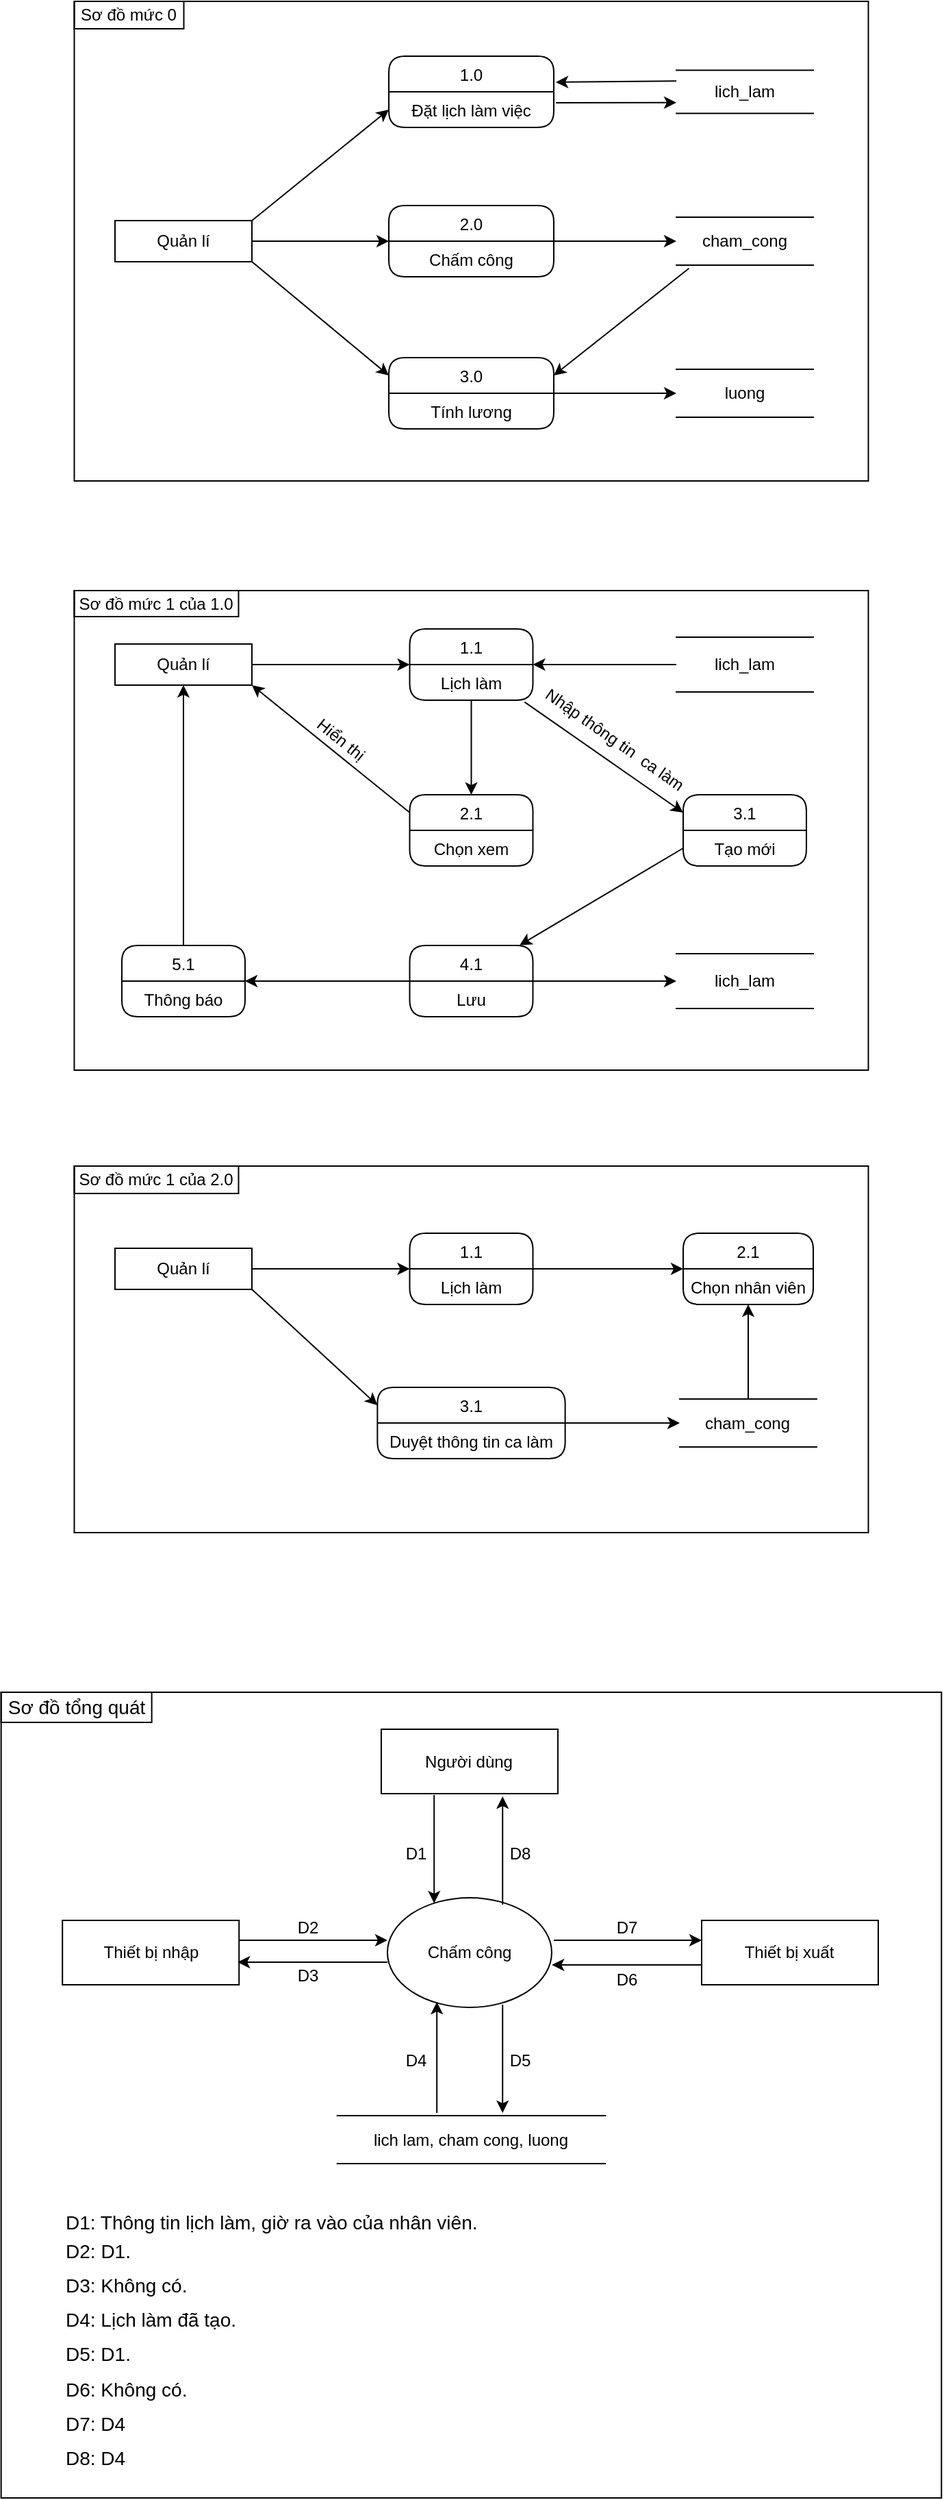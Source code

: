 <mxfile version="13.10.6" type="device"><diagram id="rfYBLAB06Kkq_Zz6uMWm" name="Page-1"><mxGraphModel dx="1422" dy="363" grid="0" gridSize="10" guides="1" tooltips="1" connect="1" arrows="1" fold="1" page="0" pageScale="1" pageWidth="850" pageHeight="1100" math="0" shadow="0"><root><mxCell id="0"/><mxCell id="1" parent="0"/><mxCell id="eXsigV1NWS5v42JP5NP9-116" value="" style="rounded=0;whiteSpace=wrap;html=1;fillColor=none;" parent="1" vertex="1"><mxGeometry x="36.82" y="1644" width="686.83" height="588" as="geometry"/></mxCell><mxCell id="eXsigV1NWS5v42JP5NP9-92" value="" style="rounded=0;whiteSpace=wrap;html=1;fillColor=none;" parent="1" vertex="1"><mxGeometry x="90.25" y="1260" width="580" height="267.5" as="geometry"/></mxCell><mxCell id="eXsigV1NWS5v42JP5NP9-76" value="" style="rounded=0;whiteSpace=wrap;html=1;fillColor=none;" parent="1" vertex="1"><mxGeometry x="90.24" y="840" width="580" height="350" as="geometry"/></mxCell><mxCell id="eXsigV1NWS5v42JP5NP9-44" value="" style="rounded=0;whiteSpace=wrap;html=1;fillColor=none;" parent="1" vertex="1"><mxGeometry x="90.25" y="410" width="580" height="350" as="geometry"/></mxCell><mxCell id="eXsigV1NWS5v42JP5NP9-28" style="edgeStyle=orthogonalEdgeStyle;rounded=0;orthogonalLoop=1;jettySize=auto;html=1;" parent="1" source="eXsigV1NWS5v42JP5NP9-21" target="eXsigV1NWS5v42JP5NP9-24" edge="1"><mxGeometry relative="1" as="geometry"/></mxCell><mxCell id="eXsigV1NWS5v42JP5NP9-21" value="Quản lí" style="rounded=0;whiteSpace=wrap;html=1;" parent="1" vertex="1"><mxGeometry x="120" y="570" width="100" height="30" as="geometry"/></mxCell><mxCell id="eXsigV1NWS5v42JP5NP9-22" value="1.0" style="swimlane;fontStyle=0;childLayout=stackLayout;horizontal=1;startSize=26;fillColor=none;horizontalStack=0;resizeParent=1;resizeParentMax=0;resizeLast=0;collapsible=1;marginBottom=0;rounded=1;" parent="1" vertex="1"><mxGeometry x="320" y="450" width="120.49" height="52" as="geometry"/></mxCell><mxCell id="eXsigV1NWS5v42JP5NP9-23" value="Đặt lịch làm việc" style="text;strokeColor=none;fillColor=none;align=center;verticalAlign=top;spacingLeft=4;spacingRight=4;overflow=hidden;rotatable=0;points=[[0,0.5],[1,0.5]];portConstraint=eastwest;" parent="eXsigV1NWS5v42JP5NP9-22" vertex="1"><mxGeometry y="26" width="120.49" height="26" as="geometry"/></mxCell><mxCell id="eXsigV1NWS5v42JP5NP9-40" style="edgeStyle=orthogonalEdgeStyle;rounded=0;orthogonalLoop=1;jettySize=auto;html=1;entryX=0;entryY=0.5;entryDx=0;entryDy=0;" parent="1" source="eXsigV1NWS5v42JP5NP9-24" target="eXsigV1NWS5v42JP5NP9-34" edge="1"><mxGeometry relative="1" as="geometry"/></mxCell><mxCell id="eXsigV1NWS5v42JP5NP9-24" value="2.0" style="swimlane;fontStyle=0;childLayout=stackLayout;horizontal=1;startSize=26;fillColor=none;horizontalStack=0;resizeParent=1;resizeParentMax=0;resizeLast=0;collapsible=1;marginBottom=0;rounded=1;" parent="1" vertex="1"><mxGeometry x="320" y="559" width="120.49" height="52" as="geometry"/></mxCell><mxCell id="eXsigV1NWS5v42JP5NP9-25" value="Chấm công" style="text;strokeColor=none;fillColor=none;align=center;verticalAlign=top;spacingLeft=4;spacingRight=4;overflow=hidden;rotatable=0;points=[[0,0.5],[1,0.5]];portConstraint=eastwest;" parent="eXsigV1NWS5v42JP5NP9-24" vertex="1"><mxGeometry y="26" width="120.49" height="26" as="geometry"/></mxCell><mxCell id="eXsigV1NWS5v42JP5NP9-42" style="edgeStyle=orthogonalEdgeStyle;rounded=0;orthogonalLoop=1;jettySize=auto;html=1;entryX=0;entryY=0.5;entryDx=0;entryDy=0;" parent="1" source="eXsigV1NWS5v42JP5NP9-26" target="eXsigV1NWS5v42JP5NP9-41" edge="1"><mxGeometry relative="1" as="geometry"/></mxCell><mxCell id="eXsigV1NWS5v42JP5NP9-26" value="3.0" style="swimlane;fontStyle=0;childLayout=stackLayout;horizontal=1;startSize=26;fillColor=none;horizontalStack=0;resizeParent=1;resizeParentMax=0;resizeLast=0;collapsible=1;marginBottom=0;rounded=1;" parent="1" vertex="1"><mxGeometry x="320" y="670" width="120.49" height="52" as="geometry"/></mxCell><mxCell id="eXsigV1NWS5v42JP5NP9-27" value="Tính lương" style="text;strokeColor=none;fillColor=none;align=center;verticalAlign=top;spacingLeft=4;spacingRight=4;overflow=hidden;rotatable=0;points=[[0,0.5],[1,0.5]];portConstraint=eastwest;" parent="eXsigV1NWS5v42JP5NP9-26" vertex="1"><mxGeometry y="26" width="120.49" height="26" as="geometry"/></mxCell><mxCell id="eXsigV1NWS5v42JP5NP9-30" value="" style="endArrow=classic;html=1;exitX=1;exitY=0;exitDx=0;exitDy=0;entryX=0;entryY=0.5;entryDx=0;entryDy=0;" parent="1" source="eXsigV1NWS5v42JP5NP9-21" target="eXsigV1NWS5v42JP5NP9-23" edge="1"><mxGeometry width="50" height="50" relative="1" as="geometry"><mxPoint x="170" y="520" as="sourcePoint"/><mxPoint x="220" y="470" as="targetPoint"/></mxGeometry></mxCell><mxCell id="eXsigV1NWS5v42JP5NP9-31" value="" style="endArrow=classic;html=1;exitX=1;exitY=1;exitDx=0;exitDy=0;entryX=0;entryY=0.25;entryDx=0;entryDy=0;" parent="1" source="eXsigV1NWS5v42JP5NP9-21" target="eXsigV1NWS5v42JP5NP9-26" edge="1"><mxGeometry width="50" height="50" relative="1" as="geometry"><mxPoint x="120" y="690" as="sourcePoint"/><mxPoint x="170" y="640" as="targetPoint"/></mxGeometry></mxCell><mxCell id="eXsigV1NWS5v42JP5NP9-33" value="lich_lam" style="shape=partialRectangle;whiteSpace=wrap;html=1;left=0;right=0;fillColor=none;rounded=1;align=center;" parent="1" vertex="1"><mxGeometry x="530" y="460.25" width="100" height="31.5" as="geometry"/></mxCell><mxCell id="eXsigV1NWS5v42JP5NP9-34" value="cham_cong" style="shape=partialRectangle;whiteSpace=wrap;html=1;left=0;right=0;fillColor=none;rounded=1;align=center;" parent="1" vertex="1"><mxGeometry x="530" y="567.5" width="100" height="35" as="geometry"/></mxCell><mxCell id="eXsigV1NWS5v42JP5NP9-36" value="" style="endArrow=classic;html=1;entryX=0;entryY=0.75;entryDx=0;entryDy=0;" parent="1" target="eXsigV1NWS5v42JP5NP9-33" edge="1"><mxGeometry width="50" height="50" relative="1" as="geometry"><mxPoint x="442" y="484" as="sourcePoint"/><mxPoint x="560" y="380" as="targetPoint"/></mxGeometry></mxCell><mxCell id="eXsigV1NWS5v42JP5NP9-38" value="" style="endArrow=classic;html=1;exitX=0;exitY=0.25;exitDx=0;exitDy=0;" parent="1" source="eXsigV1NWS5v42JP5NP9-33" edge="1"><mxGeometry width="50" height="50" relative="1" as="geometry"><mxPoint x="380" y="610" as="sourcePoint"/><mxPoint x="442" y="469" as="targetPoint"/></mxGeometry></mxCell><mxCell id="eXsigV1NWS5v42JP5NP9-41" value="luong" style="shape=partialRectangle;whiteSpace=wrap;html=1;left=0;right=0;fillColor=none;rounded=1;align=center;" parent="1" vertex="1"><mxGeometry x="530" y="678.5" width="100" height="35" as="geometry"/></mxCell><mxCell id="eXsigV1NWS5v42JP5NP9-43" value="" style="endArrow=classic;html=1;exitX=0.092;exitY=1.067;exitDx=0;exitDy=0;exitPerimeter=0;entryX=1;entryY=0.25;entryDx=0;entryDy=0;" parent="1" source="eXsigV1NWS5v42JP5NP9-34" target="eXsigV1NWS5v42JP5NP9-26" edge="1"><mxGeometry width="50" height="50" relative="1" as="geometry"><mxPoint x="520" y="850" as="sourcePoint"/><mxPoint x="570" y="800" as="targetPoint"/></mxGeometry></mxCell><mxCell id="eXsigV1NWS5v42JP5NP9-45" value="Sơ đồ mức 0" style="rounded=0;whiteSpace=wrap;html=1;fillColor=none;" parent="1" vertex="1"><mxGeometry x="90.25" y="410" width="80" height="20" as="geometry"/></mxCell><mxCell id="eXsigV1NWS5v42JP5NP9-53" style="edgeStyle=orthogonalEdgeStyle;rounded=0;orthogonalLoop=1;jettySize=auto;html=1;" parent="1" source="eXsigV1NWS5v42JP5NP9-46" target="eXsigV1NWS5v42JP5NP9-47" edge="1"><mxGeometry relative="1" as="geometry"/></mxCell><mxCell id="eXsigV1NWS5v42JP5NP9-46" value="Quản lí" style="rounded=0;whiteSpace=wrap;html=1;" parent="1" vertex="1"><mxGeometry x="119.99" y="879" width="100" height="30" as="geometry"/></mxCell><mxCell id="eXsigV1NWS5v42JP5NP9-58" style="edgeStyle=orthogonalEdgeStyle;rounded=0;orthogonalLoop=1;jettySize=auto;html=1;" parent="1" source="eXsigV1NWS5v42JP5NP9-47" target="eXsigV1NWS5v42JP5NP9-54" edge="1"><mxGeometry relative="1" as="geometry"/></mxCell><mxCell id="eXsigV1NWS5v42JP5NP9-47" value="1.1" style="swimlane;fontStyle=0;childLayout=stackLayout;horizontal=1;startSize=26;fillColor=none;horizontalStack=0;resizeParent=1;resizeParentMax=0;resizeLast=0;collapsible=1;marginBottom=0;rounded=1;" parent="1" vertex="1"><mxGeometry x="335.24" y="868" width="90" height="52" as="geometry"/></mxCell><mxCell id="eXsigV1NWS5v42JP5NP9-48" value="Lịch làm" style="text;strokeColor=none;fillColor=none;align=center;verticalAlign=top;spacingLeft=4;spacingRight=4;overflow=hidden;rotatable=0;points=[[0,0.5],[1,0.5]];portConstraint=eastwest;" parent="eXsigV1NWS5v42JP5NP9-47" vertex="1"><mxGeometry y="26" width="90" height="26" as="geometry"/></mxCell><mxCell id="eXsigV1NWS5v42JP5NP9-52" style="edgeStyle=orthogonalEdgeStyle;rounded=0;orthogonalLoop=1;jettySize=auto;html=1;" parent="1" source="eXsigV1NWS5v42JP5NP9-51" target="eXsigV1NWS5v42JP5NP9-47" edge="1"><mxGeometry relative="1" as="geometry"/></mxCell><mxCell id="eXsigV1NWS5v42JP5NP9-51" value="lich_lam" style="shape=partialRectangle;whiteSpace=wrap;html=1;left=0;right=0;fillColor=none;rounded=1;align=center;" parent="1" vertex="1"><mxGeometry x="529.99" y="874" width="100" height="40" as="geometry"/></mxCell><mxCell id="eXsigV1NWS5v42JP5NP9-54" value="2.1" style="swimlane;fontStyle=0;childLayout=stackLayout;horizontal=1;startSize=26;fillColor=none;horizontalStack=0;resizeParent=1;resizeParentMax=0;resizeLast=0;collapsible=1;marginBottom=0;rounded=1;" parent="1" vertex="1"><mxGeometry x="335.24" y="989" width="90" height="52" as="geometry"/></mxCell><mxCell id="eXsigV1NWS5v42JP5NP9-55" value="Chọn xem" style="text;strokeColor=none;fillColor=none;align=center;verticalAlign=top;spacingLeft=4;spacingRight=4;overflow=hidden;rotatable=0;points=[[0,0.5],[1,0.5]];portConstraint=eastwest;" parent="eXsigV1NWS5v42JP5NP9-54" vertex="1"><mxGeometry y="26" width="90" height="26" as="geometry"/></mxCell><mxCell id="eXsigV1NWS5v42JP5NP9-56" value="" style="endArrow=classic;html=1;exitX=0;exitY=0.25;exitDx=0;exitDy=0;entryX=1;entryY=1;entryDx=0;entryDy=0;" parent="1" source="eXsigV1NWS5v42JP5NP9-54" target="eXsigV1NWS5v42JP5NP9-46" edge="1"><mxGeometry width="50" height="50" relative="1" as="geometry"><mxPoint x="29.99" y="1069" as="sourcePoint"/><mxPoint x="79.99" y="1019" as="targetPoint"/></mxGeometry></mxCell><mxCell id="eXsigV1NWS5v42JP5NP9-57" value="Hiển thị" style="text;html=1;strokeColor=none;fillColor=none;align=center;verticalAlign=middle;whiteSpace=wrap;rounded=0;rotation=39;" parent="1" vertex="1"><mxGeometry x="259.99" y="939" width="50" height="20" as="geometry"/></mxCell><mxCell id="eXsigV1NWS5v42JP5NP9-59" value="3.1" style="swimlane;fontStyle=0;childLayout=stackLayout;horizontal=1;startSize=26;fillColor=none;horizontalStack=0;resizeParent=1;resizeParentMax=0;resizeLast=0;collapsible=1;marginBottom=0;rounded=1;" parent="1" vertex="1"><mxGeometry x="534.99" y="989" width="90" height="52" as="geometry"/></mxCell><mxCell id="eXsigV1NWS5v42JP5NP9-60" value="Tạo mới" style="text;strokeColor=none;fillColor=none;align=center;verticalAlign=top;spacingLeft=4;spacingRight=4;overflow=hidden;rotatable=0;points=[[0,0.5],[1,0.5]];portConstraint=eastwest;" parent="eXsigV1NWS5v42JP5NP9-59" vertex="1"><mxGeometry y="26" width="90" height="26" as="geometry"/></mxCell><mxCell id="eXsigV1NWS5v42JP5NP9-61" value="" style="endArrow=classic;html=1;exitX=0.932;exitY=1.051;exitDx=0;exitDy=0;exitPerimeter=0;entryX=0;entryY=0.25;entryDx=0;entryDy=0;" parent="1" source="eXsigV1NWS5v42JP5NP9-48" target="eXsigV1NWS5v42JP5NP9-59" edge="1"><mxGeometry width="50" height="50" relative="1" as="geometry"><mxPoint x="389.99" y="1009" as="sourcePoint"/><mxPoint x="439.99" y="959" as="targetPoint"/></mxGeometry></mxCell><mxCell id="eXsigV1NWS5v42JP5NP9-62" value="Nhập thông tin&amp;nbsp; ca làm" style="text;html=1;strokeColor=none;fillColor=none;align=center;verticalAlign=middle;whiteSpace=wrap;rounded=0;rotation=35;" parent="1" vertex="1"><mxGeometry x="419.99" y="939" width="130" height="20" as="geometry"/></mxCell><mxCell id="eXsigV1NWS5v42JP5NP9-68" style="edgeStyle=orthogonalEdgeStyle;rounded=0;orthogonalLoop=1;jettySize=auto;html=1;" parent="1" source="eXsigV1NWS5v42JP5NP9-63" target="eXsigV1NWS5v42JP5NP9-66" edge="1"><mxGeometry relative="1" as="geometry"/></mxCell><mxCell id="eXsigV1NWS5v42JP5NP9-73" style="edgeStyle=orthogonalEdgeStyle;rounded=0;orthogonalLoop=1;jettySize=auto;html=1;entryX=0;entryY=0.5;entryDx=0;entryDy=0;" parent="1" source="eXsigV1NWS5v42JP5NP9-63" target="eXsigV1NWS5v42JP5NP9-69" edge="1"><mxGeometry relative="1" as="geometry"/></mxCell><mxCell id="eXsigV1NWS5v42JP5NP9-63" value="4.1" style="swimlane;fontStyle=0;childLayout=stackLayout;horizontal=1;startSize=26;fillColor=none;horizontalStack=0;resizeParent=1;resizeParentMax=0;resizeLast=0;collapsible=1;marginBottom=0;rounded=1;" parent="1" vertex="1"><mxGeometry x="335.24" y="1099" width="90" height="52" as="geometry"/></mxCell><mxCell id="eXsigV1NWS5v42JP5NP9-64" value="Lưu" style="text;strokeColor=none;fillColor=none;align=center;verticalAlign=top;spacingLeft=4;spacingRight=4;overflow=hidden;rotatable=0;points=[[0,0.5],[1,0.5]];portConstraint=eastwest;" parent="eXsigV1NWS5v42JP5NP9-63" vertex="1"><mxGeometry y="26" width="90" height="26" as="geometry"/></mxCell><mxCell id="eXsigV1NWS5v42JP5NP9-75" style="edgeStyle=orthogonalEdgeStyle;rounded=0;orthogonalLoop=1;jettySize=auto;html=1;" parent="1" source="eXsigV1NWS5v42JP5NP9-66" target="eXsigV1NWS5v42JP5NP9-46" edge="1"><mxGeometry relative="1" as="geometry"/></mxCell><mxCell id="eXsigV1NWS5v42JP5NP9-66" value="5.1" style="swimlane;fontStyle=0;childLayout=stackLayout;horizontal=1;startSize=26;fillColor=none;horizontalStack=0;resizeParent=1;resizeParentMax=0;resizeLast=0;collapsible=1;marginBottom=0;rounded=1;" parent="1" vertex="1"><mxGeometry x="124.99" y="1099" width="90" height="52" as="geometry"/></mxCell><mxCell id="eXsigV1NWS5v42JP5NP9-67" value="Thông báo" style="text;strokeColor=none;fillColor=none;align=center;verticalAlign=top;spacingLeft=4;spacingRight=4;overflow=hidden;rotatable=0;points=[[0,0.5],[1,0.5]];portConstraint=eastwest;" parent="eXsigV1NWS5v42JP5NP9-66" vertex="1"><mxGeometry y="26" width="90" height="26" as="geometry"/></mxCell><mxCell id="eXsigV1NWS5v42JP5NP9-69" value="lich_lam" style="shape=partialRectangle;whiteSpace=wrap;html=1;left=0;right=0;fillColor=none;rounded=1;align=center;" parent="1" vertex="1"><mxGeometry x="529.99" y="1105" width="100" height="40" as="geometry"/></mxCell><mxCell id="eXsigV1NWS5v42JP5NP9-72" value="" style="endArrow=classic;html=1;exitX=0;exitY=0.5;exitDx=0;exitDy=0;entryX=0.892;entryY=-0.003;entryDx=0;entryDy=0;entryPerimeter=0;" parent="1" source="eXsigV1NWS5v42JP5NP9-60" target="eXsigV1NWS5v42JP5NP9-63" edge="1"><mxGeometry width="50" height="50" relative="1" as="geometry"><mxPoint x="369.99" y="1079" as="sourcePoint"/><mxPoint x="419.99" y="1029" as="targetPoint"/></mxGeometry></mxCell><mxCell id="eXsigV1NWS5v42JP5NP9-77" value="Sơ đồ mức 1 của 1.0" style="rounded=0;whiteSpace=wrap;html=1;fillColor=none;" parent="1" vertex="1"><mxGeometry x="90.24" y="840" width="120" height="19" as="geometry"/></mxCell><mxCell id="eXsigV1NWS5v42JP5NP9-82" style="edgeStyle=orthogonalEdgeStyle;rounded=0;orthogonalLoop=1;jettySize=auto;html=1;" parent="1" source="eXsigV1NWS5v42JP5NP9-78" target="eXsigV1NWS5v42JP5NP9-80" edge="1"><mxGeometry relative="1" as="geometry"/></mxCell><mxCell id="eXsigV1NWS5v42JP5NP9-78" value="Quản lí" style="rounded=0;whiteSpace=wrap;html=1;" parent="1" vertex="1"><mxGeometry x="119.99" y="1320" width="100" height="30" as="geometry"/></mxCell><mxCell id="eXsigV1NWS5v42JP5NP9-85" style="edgeStyle=orthogonalEdgeStyle;rounded=0;orthogonalLoop=1;jettySize=auto;html=1;" parent="1" source="eXsigV1NWS5v42JP5NP9-80" target="eXsigV1NWS5v42JP5NP9-83" edge="1"><mxGeometry relative="1" as="geometry"/></mxCell><mxCell id="eXsigV1NWS5v42JP5NP9-80" value="1.1" style="swimlane;fontStyle=0;childLayout=stackLayout;horizontal=1;startSize=26;fillColor=none;horizontalStack=0;resizeParent=1;resizeParentMax=0;resizeLast=0;collapsible=1;marginBottom=0;rounded=1;" parent="1" vertex="1"><mxGeometry x="335.24" y="1309" width="90" height="52" as="geometry"/></mxCell><mxCell id="eXsigV1NWS5v42JP5NP9-81" value="Lịch làm" style="text;strokeColor=none;fillColor=none;align=center;verticalAlign=top;spacingLeft=4;spacingRight=4;overflow=hidden;rotatable=0;points=[[0,0.5],[1,0.5]];portConstraint=eastwest;" parent="eXsigV1NWS5v42JP5NP9-80" vertex="1"><mxGeometry y="26" width="90" height="26" as="geometry"/></mxCell><mxCell id="eXsigV1NWS5v42JP5NP9-83" value="2.1" style="swimlane;fontStyle=0;childLayout=stackLayout;horizontal=1;startSize=26;fillColor=none;horizontalStack=0;resizeParent=1;resizeParentMax=0;resizeLast=0;collapsible=1;marginBottom=0;rounded=1;" parent="1" vertex="1"><mxGeometry x="534.99" y="1309" width="95.01" height="52" as="geometry"/></mxCell><mxCell id="eXsigV1NWS5v42JP5NP9-84" value="Chọn nhân viên" style="text;strokeColor=none;fillColor=none;align=center;verticalAlign=top;spacingLeft=4;spacingRight=4;overflow=hidden;rotatable=0;points=[[0,0.5],[1,0.5]];portConstraint=eastwest;" parent="eXsigV1NWS5v42JP5NP9-83" vertex="1"><mxGeometry y="26" width="95.01" height="26" as="geometry"/></mxCell><mxCell id="eXsigV1NWS5v42JP5NP9-87" style="edgeStyle=orthogonalEdgeStyle;rounded=0;orthogonalLoop=1;jettySize=auto;html=1;" parent="1" source="eXsigV1NWS5v42JP5NP9-86" target="eXsigV1NWS5v42JP5NP9-83" edge="1"><mxGeometry relative="1" as="geometry"/></mxCell><mxCell id="eXsigV1NWS5v42JP5NP9-86" value="cham_cong" style="shape=partialRectangle;whiteSpace=wrap;html=1;left=0;right=0;fillColor=none;rounded=1;align=center;" parent="1" vertex="1"><mxGeometry x="532.49" y="1430" width="100" height="35" as="geometry"/></mxCell><mxCell id="eXsigV1NWS5v42JP5NP9-91" style="edgeStyle=orthogonalEdgeStyle;rounded=0;orthogonalLoop=1;jettySize=auto;html=1;entryX=0;entryY=0.5;entryDx=0;entryDy=0;" parent="1" source="eXsigV1NWS5v42JP5NP9-88" target="eXsigV1NWS5v42JP5NP9-86" edge="1"><mxGeometry relative="1" as="geometry"/></mxCell><mxCell id="eXsigV1NWS5v42JP5NP9-88" value="3.1" style="swimlane;fontStyle=0;childLayout=stackLayout;horizontal=1;startSize=26;fillColor=none;horizontalStack=0;resizeParent=1;resizeParentMax=0;resizeLast=0;collapsible=1;marginBottom=0;rounded=1;" parent="1" vertex="1"><mxGeometry x="311.67" y="1421.5" width="137.14" height="52" as="geometry"/></mxCell><mxCell id="eXsigV1NWS5v42JP5NP9-89" value="Duyệt thông tin ca làm" style="text;strokeColor=none;fillColor=none;align=center;verticalAlign=top;spacingLeft=4;spacingRight=4;overflow=hidden;rotatable=0;points=[[0,0.5],[1,0.5]];portConstraint=eastwest;" parent="eXsigV1NWS5v42JP5NP9-88" vertex="1"><mxGeometry y="26" width="137.14" height="26" as="geometry"/></mxCell><mxCell id="eXsigV1NWS5v42JP5NP9-90" value="" style="endArrow=classic;html=1;exitX=1;exitY=1;exitDx=0;exitDy=0;entryX=0;entryY=0.25;entryDx=0;entryDy=0;" parent="1" source="eXsigV1NWS5v42JP5NP9-78" target="eXsigV1NWS5v42JP5NP9-88" edge="1"><mxGeometry width="50" height="50" relative="1" as="geometry"><mxPoint x="370" y="1440" as="sourcePoint"/><mxPoint x="420" y="1390" as="targetPoint"/></mxGeometry></mxCell><mxCell id="eXsigV1NWS5v42JP5NP9-93" value="Sơ đồ mức 1 của 2.0" style="rounded=0;whiteSpace=wrap;html=1;fillColor=none;" parent="1" vertex="1"><mxGeometry x="90.24" y="1260" width="120" height="20" as="geometry"/></mxCell><mxCell id="eXsigV1NWS5v42JP5NP9-94" value="Chấm công" style="ellipse;whiteSpace=wrap;html=1;rounded=1;fillColor=none;align=center;" parent="1" vertex="1"><mxGeometry x="318.97" y="1794" width="120" height="80" as="geometry"/></mxCell><mxCell id="eXsigV1NWS5v42JP5NP9-95" value="Người dùng" style="rounded=0;whiteSpace=wrap;html=1;fillColor=none;align=center;" parent="1" vertex="1"><mxGeometry x="314.47" y="1671" width="129" height="47" as="geometry"/></mxCell><mxCell id="eXsigV1NWS5v42JP5NP9-96" value="Thiết bị nhập" style="rounded=0;whiteSpace=wrap;html=1;fillColor=none;align=center;" parent="1" vertex="1"><mxGeometry x="81.6" y="1810.5" width="129" height="47" as="geometry"/></mxCell><mxCell id="eXsigV1NWS5v42JP5NP9-97" value="Thiết bị xuất" style="rounded=0;whiteSpace=wrap;html=1;fillColor=none;align=center;" parent="1" vertex="1"><mxGeometry x="548.48" y="1810.5" width="129" height="47" as="geometry"/></mxCell><mxCell id="eXsigV1NWS5v42JP5NP9-98" value="lich lam, cham cong, luong" style="shape=partialRectangle;whiteSpace=wrap;html=1;left=0;right=0;fillColor=none;rounded=1;align=center;" parent="1" vertex="1"><mxGeometry x="282.38" y="1953" width="195.71" height="35" as="geometry"/></mxCell><mxCell id="eXsigV1NWS5v42JP5NP9-99" value="" style="endArrow=classic;html=1;" parent="1" edge="1"><mxGeometry width="50" height="50" relative="1" as="geometry"><mxPoint x="210.97" y="1825" as="sourcePoint"/><mxPoint x="318.97" y="1825" as="targetPoint"/></mxGeometry></mxCell><mxCell id="eXsigV1NWS5v42JP5NP9-100" value="" style="endArrow=classic;html=1;" parent="1" edge="1"><mxGeometry width="50" height="50" relative="1" as="geometry"><mxPoint x="440.48" y="1825" as="sourcePoint"/><mxPoint x="548.48" y="1825" as="targetPoint"/></mxGeometry></mxCell><mxCell id="eXsigV1NWS5v42JP5NP9-101" value="" style="endArrow=classic;html=1;" parent="1" edge="1"><mxGeometry width="50" height="50" relative="1" as="geometry"><mxPoint x="548.48" y="1843" as="sourcePoint"/><mxPoint x="439.09" y="1843" as="targetPoint"/></mxGeometry></mxCell><mxCell id="eXsigV1NWS5v42JP5NP9-102" value="" style="endArrow=classic;html=1;" parent="1" edge="1"><mxGeometry width="50" height="50" relative="1" as="geometry"><mxPoint x="318.97" y="1841" as="sourcePoint"/><mxPoint x="209.58" y="1841" as="targetPoint"/></mxGeometry></mxCell><mxCell id="eXsigV1NWS5v42JP5NP9-103" value="" style="endArrow=classic;html=1;" parent="1" edge="1"><mxGeometry width="50" height="50" relative="1" as="geometry"><mxPoint x="355.09" y="1951" as="sourcePoint"/><mxPoint x="355.09" y="1870" as="targetPoint"/></mxGeometry></mxCell><mxCell id="eXsigV1NWS5v42JP5NP9-104" value="" style="endArrow=classic;html=1;" parent="1" edge="1"><mxGeometry width="50" height="50" relative="1" as="geometry"><mxPoint x="353.09" y="1719" as="sourcePoint"/><mxPoint x="353.09" y="1798" as="targetPoint"/></mxGeometry></mxCell><mxCell id="eXsigV1NWS5v42JP5NP9-105" value="" style="endArrow=classic;html=1;" parent="1" edge="1"><mxGeometry width="50" height="50" relative="1" as="geometry"><mxPoint x="403.09" y="1799" as="sourcePoint"/><mxPoint x="403.09" y="1720" as="targetPoint"/></mxGeometry></mxCell><mxCell id="eXsigV1NWS5v42JP5NP9-106" value="" style="endArrow=classic;html=1;" parent="1" edge="1"><mxGeometry width="50" height="50" relative="1" as="geometry"><mxPoint x="403.09" y="1872" as="sourcePoint"/><mxPoint x="403.09" y="1951" as="targetPoint"/></mxGeometry></mxCell><mxCell id="eXsigV1NWS5v42JP5NP9-107" value="D1" style="text;html=1;strokeColor=none;fillColor=none;align=center;verticalAlign=middle;whiteSpace=wrap;rounded=0;" parent="1" vertex="1"><mxGeometry x="323.97" y="1752" width="32" height="20" as="geometry"/></mxCell><mxCell id="eXsigV1NWS5v42JP5NP9-108" value="D2" style="text;html=1;strokeColor=none;fillColor=none;align=center;verticalAlign=middle;whiteSpace=wrap;rounded=0;" parent="1" vertex="1"><mxGeometry x="244.6" y="1806" width="32" height="20" as="geometry"/></mxCell><mxCell id="eXsigV1NWS5v42JP5NP9-109" value="D3" style="text;html=1;strokeColor=none;fillColor=none;align=center;verticalAlign=middle;whiteSpace=wrap;rounded=0;" parent="1" vertex="1"><mxGeometry x="244.6" y="1841" width="32" height="20" as="geometry"/></mxCell><mxCell id="eXsigV1NWS5v42JP5NP9-110" value="D4" style="text;html=1;strokeColor=none;fillColor=none;align=center;verticalAlign=middle;whiteSpace=wrap;rounded=0;" parent="1" vertex="1"><mxGeometry x="323.97" y="1903" width="32" height="20" as="geometry"/></mxCell><mxCell id="eXsigV1NWS5v42JP5NP9-111" value="D5" style="text;html=1;strokeColor=none;fillColor=none;align=center;verticalAlign=middle;whiteSpace=wrap;rounded=0;" parent="1" vertex="1"><mxGeometry x="400.09" y="1903" width="32" height="20" as="geometry"/></mxCell><mxCell id="eXsigV1NWS5v42JP5NP9-112" value="D6" style="text;html=1;strokeColor=none;fillColor=none;align=center;verticalAlign=middle;whiteSpace=wrap;rounded=0;" parent="1" vertex="1"><mxGeometry x="478.09" y="1844" width="32" height="20" as="geometry"/></mxCell><mxCell id="eXsigV1NWS5v42JP5NP9-113" value="D7" style="text;html=1;strokeColor=none;fillColor=none;align=center;verticalAlign=middle;whiteSpace=wrap;rounded=0;" parent="1" vertex="1"><mxGeometry x="478.09" y="1806" width="32" height="20" as="geometry"/></mxCell><mxCell id="eXsigV1NWS5v42JP5NP9-114" value="D8" style="text;html=1;strokeColor=none;fillColor=none;align=center;verticalAlign=middle;whiteSpace=wrap;rounded=0;" parent="1" vertex="1"><mxGeometry x="400.09" y="1752" width="32" height="20" as="geometry"/></mxCell><mxCell id="eXsigV1NWS5v42JP5NP9-115" value="&lt;div style=&quot;font-size: 14px&quot;&gt;D1: Thông tin lịch làm, giờ ra vào của nhân viên.&lt;br&gt;&lt;/div&gt;&lt;div style=&quot;line-height: 180% ; font-size: 14px&quot;&gt;D2:&lt;font style=&quot;font-size: 14px&quot;&gt; &lt;/font&gt;D1.&lt;/div&gt;&lt;div style=&quot;line-height: 180% ; font-size: 14px&quot;&gt;D3: Không có.&lt;/div&gt;&lt;div style=&quot;line-height: 180% ; font-size: 14px&quot;&gt;D4: Lịch làm đã tạo.&lt;br&gt;&lt;/div&gt;&lt;div style=&quot;line-height: 180% ; font-size: 14px&quot;&gt;D5: D1.&lt;/div&gt;&lt;div style=&quot;line-height: 180% ; font-size: 14px&quot;&gt;D6: Không có.&lt;/div&gt;&lt;div style=&quot;line-height: 180% ; font-size: 14px&quot;&gt;D7: D4&lt;br&gt;&lt;/div&gt;&lt;div style=&quot;line-height: 180% ; font-size: 14px&quot;&gt;D8: D4&lt;br&gt;&lt;/div&gt;" style="text;html=1;strokeColor=none;fillColor=none;align=left;verticalAlign=middle;rounded=0;fontSize=14;labelBorderColor=none;labelBackgroundColor=none;" parent="1" vertex="1"><mxGeometry x="81.6" y="2018" width="372.5" height="201" as="geometry"/></mxCell><mxCell id="1xJG_saoBirb4BZogiGR-1" value="Sơ đồ tổng quát" style="rounded=0;whiteSpace=wrap;html=1;labelBackgroundColor=none;fillColor=none;fontSize=14;align=center;" vertex="1" parent="1"><mxGeometry x="36.82" y="1644" width="110" height="22" as="geometry"/></mxCell></root></mxGraphModel></diagram></mxfile>